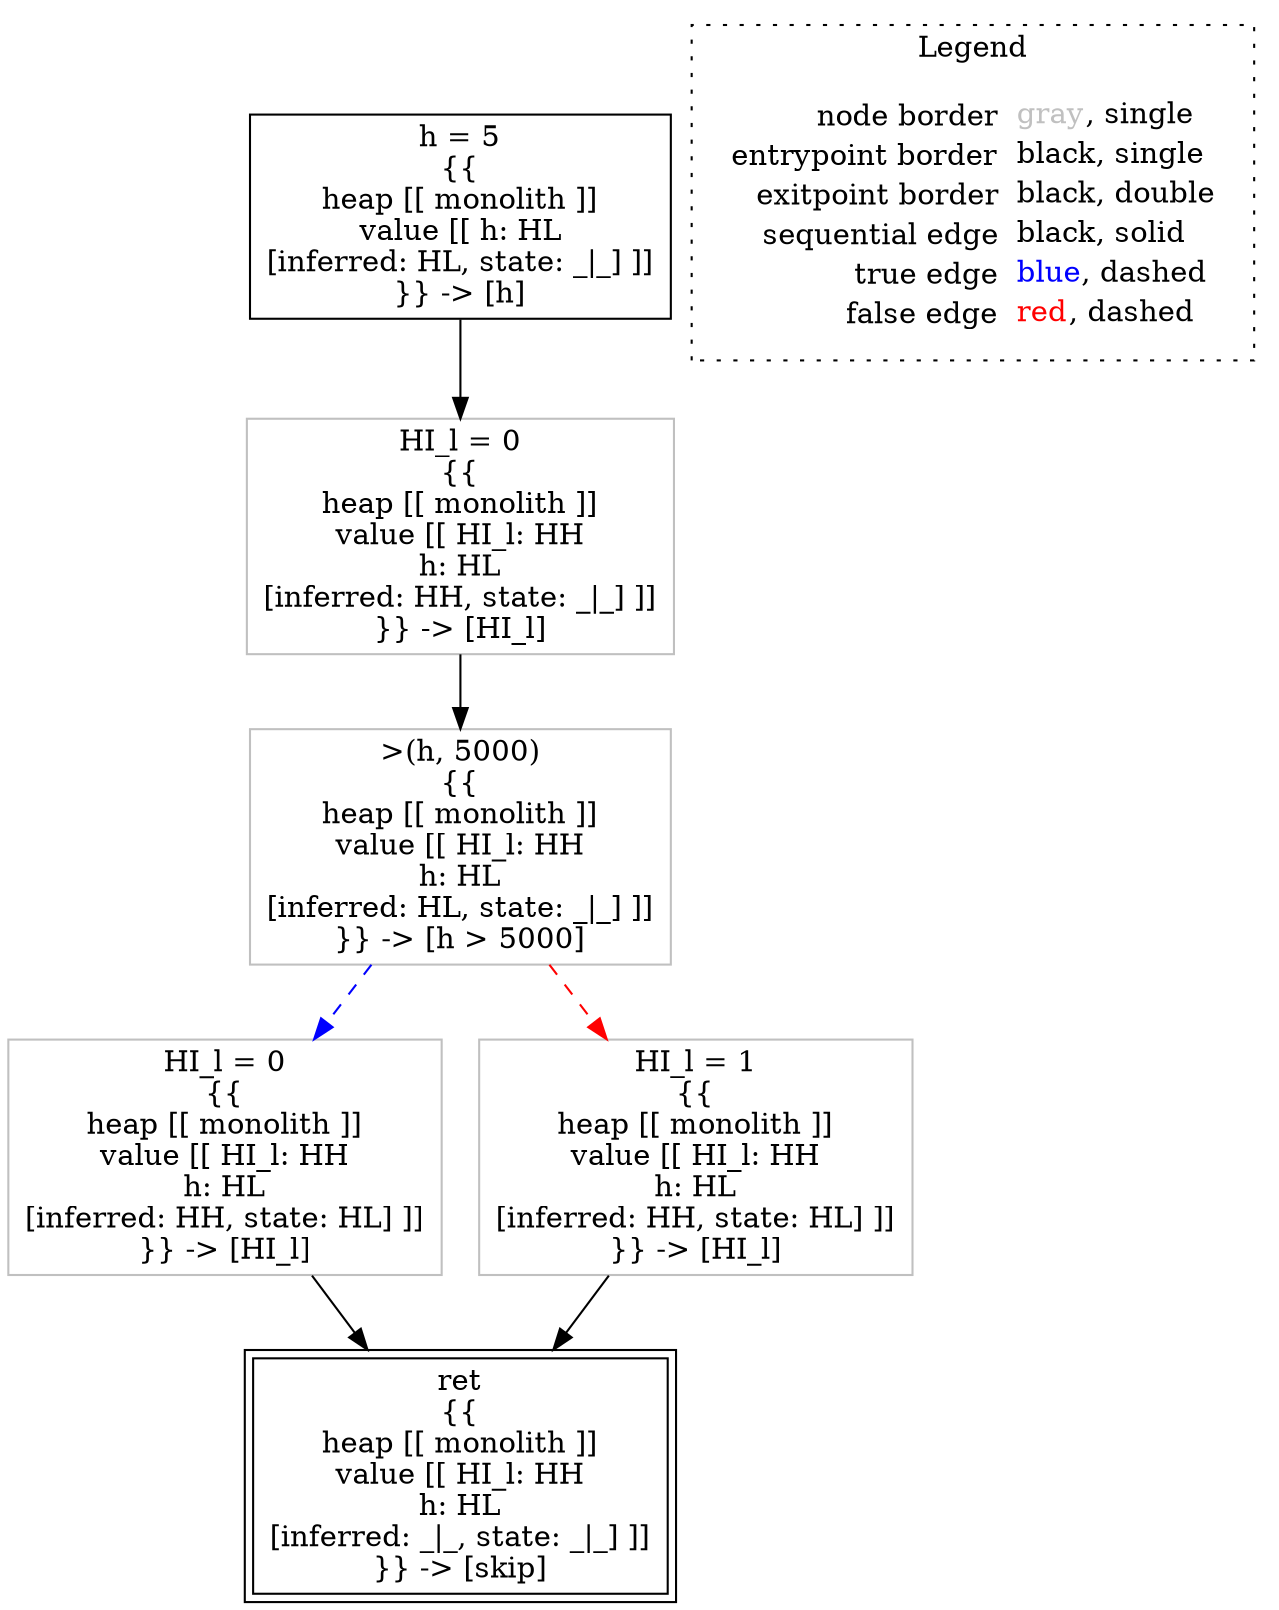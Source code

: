 digraph {
	"node0" [shape="rect",color="black",label=<h = 5<BR/>{{<BR/>heap [[ monolith ]]<BR/>value [[ h: HL<BR/>[inferred: HL, state: _|_] ]]<BR/>}} -&gt; [h]>];
	"node1" [shape="rect",color="black",peripheries="2",label=<ret<BR/>{{<BR/>heap [[ monolith ]]<BR/>value [[ HI_l: HH<BR/>h: HL<BR/>[inferred: _|_, state: _|_] ]]<BR/>}} -&gt; [skip]>];
	"node2" [shape="rect",color="gray",label=<&gt;(h, 5000)<BR/>{{<BR/>heap [[ monolith ]]<BR/>value [[ HI_l: HH<BR/>h: HL<BR/>[inferred: HL, state: _|_] ]]<BR/>}} -&gt; [h &gt; 5000]>];
	"node3" [shape="rect",color="gray",label=<HI_l = 0<BR/>{{<BR/>heap [[ monolith ]]<BR/>value [[ HI_l: HH<BR/>h: HL<BR/>[inferred: HH, state: HL] ]]<BR/>}} -&gt; [HI_l]>];
	"node4" [shape="rect",color="gray",label=<HI_l = 1<BR/>{{<BR/>heap [[ monolith ]]<BR/>value [[ HI_l: HH<BR/>h: HL<BR/>[inferred: HH, state: HL] ]]<BR/>}} -&gt; [HI_l]>];
	"node5" [shape="rect",color="gray",label=<HI_l = 0<BR/>{{<BR/>heap [[ monolith ]]<BR/>value [[ HI_l: HH<BR/>h: HL<BR/>[inferred: HH, state: _|_] ]]<BR/>}} -&gt; [HI_l]>];
	"node0" -> "node5" [color="black"];
	"node2" -> "node3" [color="blue",style="dashed"];
	"node2" -> "node4" [color="red",style="dashed"];
	"node3" -> "node1" [color="black"];
	"node4" -> "node1" [color="black"];
	"node5" -> "node2" [color="black"];
subgraph cluster_legend {
	label="Legend";
	style=dotted;
	node [shape=plaintext];
	"legend" [label=<<table border="0" cellpadding="2" cellspacing="0" cellborder="0"><tr><td align="right">node border&nbsp;</td><td align="left"><font color="gray">gray</font>, single</td></tr><tr><td align="right">entrypoint border&nbsp;</td><td align="left"><font color="black">black</font>, single</td></tr><tr><td align="right">exitpoint border&nbsp;</td><td align="left"><font color="black">black</font>, double</td></tr><tr><td align="right">sequential edge&nbsp;</td><td align="left"><font color="black">black</font>, solid</td></tr><tr><td align="right">true edge&nbsp;</td><td align="left"><font color="blue">blue</font>, dashed</td></tr><tr><td align="right">false edge&nbsp;</td><td align="left"><font color="red">red</font>, dashed</td></tr></table>>];
}

}
